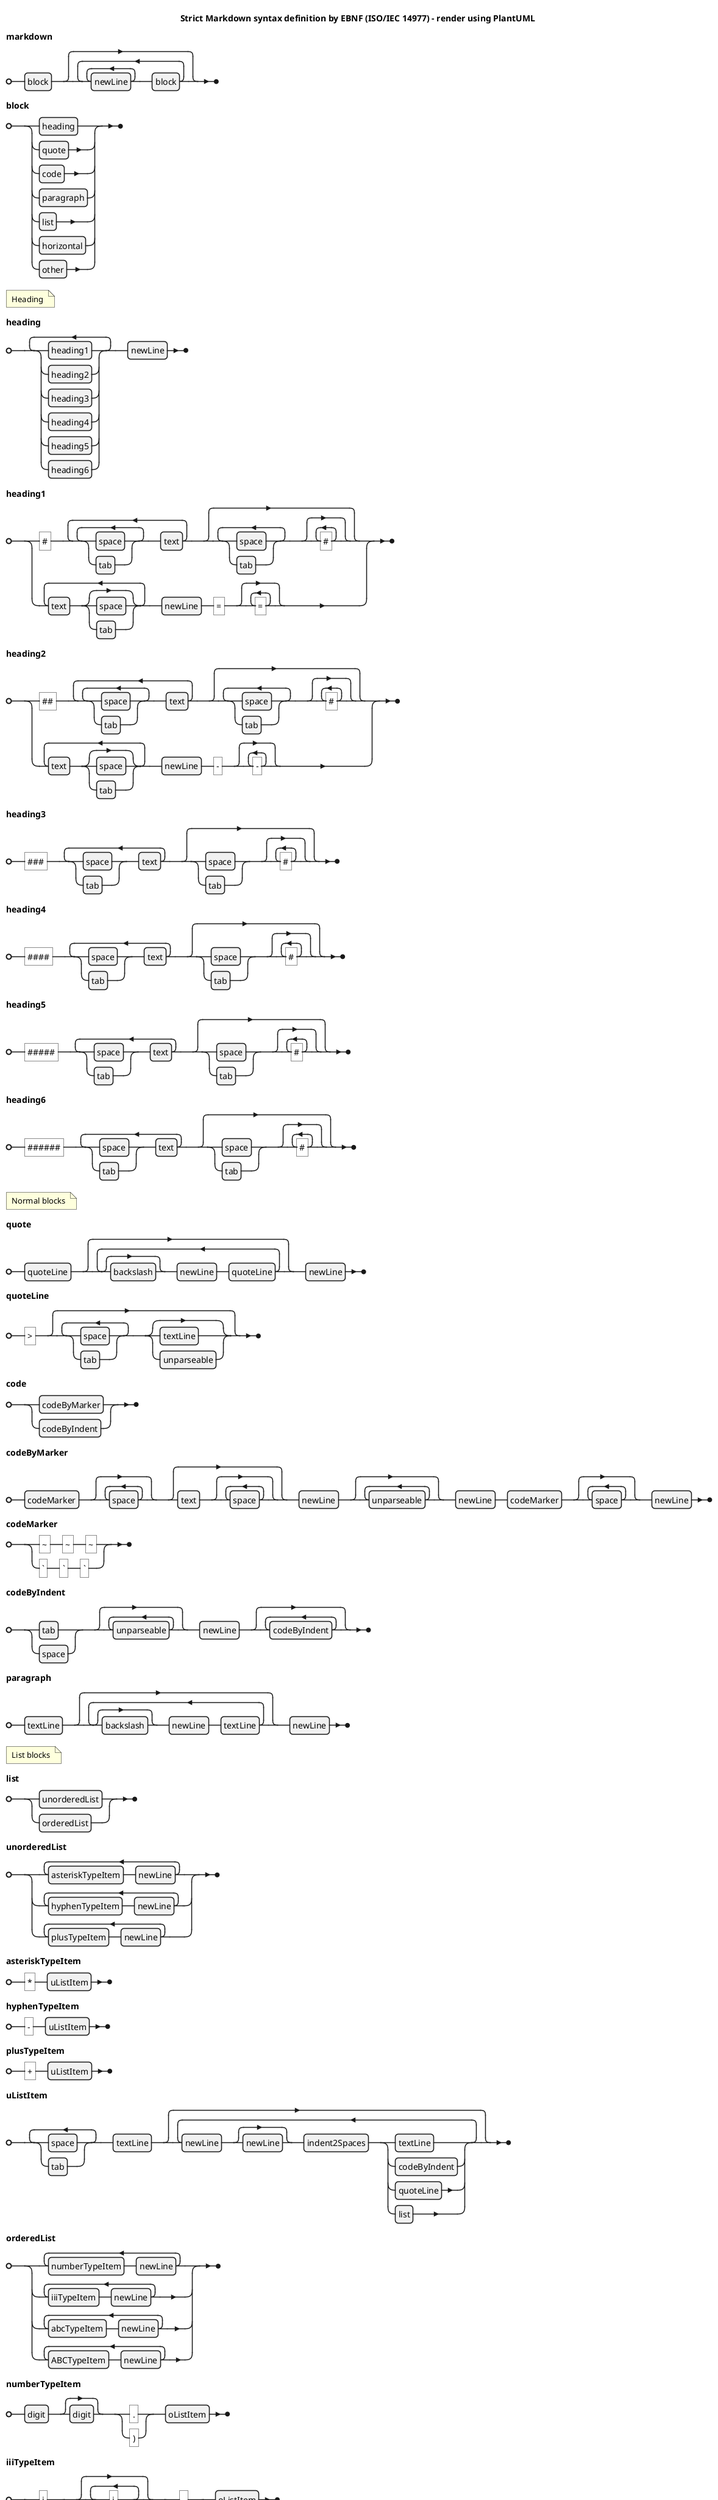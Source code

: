 @startebnf
title Strict Markdown syntax definition by EBNF (ISO/IEC 14977) - render using PlantUML
  
markdown      = block, {{newLine}-, block};
block         = heading | quote | code | paragraph | list | horizontal | other;
 
(* Heading *)
heading       = {heading1 | heading2 | heading3 | heading4 | heading5 | heading6}-, newLine ;
heading1      = "#", {{ space | tab }-, text}-, [ {space | tab}-, {"#"}] | { text, [ space | tab ] }-, newLine, "=", {"="};
heading2      = "##", {{ space | tab }-, text}-, [ {space | tab}-, {"#"}] | { text, [ space | tab ] }-, newLine, "-", {"-"} ;
heading3      = "###", {( space | tab ), text}-, [ (space | tab), {"#"}] ;
heading4      = "####", {( space | tab ), text}-, [ (space | tab), {"#"}] ;
heading5      = "#####", {( space | tab ), text}-, [ (space | tab), {"#"}] ;
heading6      = "######", {( space | tab ), text}-, [ (space | tab), {"#"}] ;
 
(* Normal blocks *)
quote         = quoteLine, {[backslash], newLine, quoteLine}, newLine;
quoteLine     = ">", [ { space | tab }-, [textLine | unparseable]];

code          = codeByMarker | codeByIndent;
codeByMarker  = codeMarker, {space}, [text, {space}], newLine, {unparseable}, newLine, codeMarker, {space}, newLine;
codeMarker    = ("~", "~", "~" | "`", "`", "`");

codeByIndent  = (tab | space), {unparseable}, newLine, {codeByIndent};

paragraph     = textLine, {[backslash], newLine, textLine}, newLine ;

 (* List blocks *)
list          = unorderedList | orderedList;
unorderedList = {asteriskTypeItem, newLine}- | {hyphenTypeItem, newLine}- | {plusTypeItem, newLine}-;

asteriskTypeItem = "*", uListItem;
hyphenTypeItem = "-", uListItem;
plusTypeItem = "+", uListItem;

uListItem = {space | tab}-, textLine, {newLine, [newLine], indent2Spaces, (textLine | codeByIndent | quoteLine | list )};

orderedList = {numberTypeItem, newLine}-  | {iiiTypeItem, newLine}- | {abcTypeItem, newLine}- | {ABCTypeItem, newLine}-;

numberTypeItem = digit, [digit], ("." | ")"), oListItem;
iiiTypeItem = ("i" | "v" | "x"), {("i" | "v" | "x")}, ("." | ")"), oListItem;
abcTypeItem = lowerCase,("." | ")"), oListItem;
ABCTypeItem = upperCase,("." | ")"), oListItem;

oListItem = {space | tab}-, textLine, {newLine, [newLine], indent3Spaces, (textLine | codeByIndent | quoteLine | list )};

(* Other blocks *)

indent2Spaces   = space, space, [space] | tab;

indent3Spaces   = space, space, space, [space] | tab;

horizontal    = ("-", "-", {"-"}- | "_", "_", {"_"}- | "=", "=", {"="}-), newLine;

other = { unparseable }, newLine ;

(* inline text *) 

textLine = { (text | strikethrough | bold | italic | inlineCode | underline | link), {space | tab } }-;

strikethrough = "~", "~", {(text | bold | italic | link | inlineCode | underline), {space | tab} }-, "~", "~";
bold          = "*", "*", {(text | italic | link | inlineCode | underline), {space | tab} }-, "*", "*";
italic        = "*", {(text | link | inlineCode | underline), {space | tab} }-, "*";
underline     =  "_", "_", {(text | inlineCode), {space | tab}}-, "_", "_" ;
inlineCode    = "`", {text | space | tab | "*" }-, "`" ;

link          = "[", { text |  space | tab }, "]", "(", url, ")" ;
image          = "!", ["[", { text |  space | tab }, "]"], "(", url, ")" ;

unparseable    = {(text | specialCharacter | controlCharacter), {space | tab}}-;

(* characters *) 
text          = letter | digit | other;
newLine       = ["\r"], "\n";
 
lowerCase     = "a" | "b" | "c" | "..." | "z";
upperCase     = "A" | "B" | "C" | "..." | "Z";
letter        = lowerCase | upperCase;
digit         = "0" | "1" | "2" | "3" | "4" | "5" | "6" | "7" | "8" | "9" ;
other         = "'" | '"' | "," | "." | "?" | "!" | ":" | ";" | "#" | "&" | "<" | "/" | "=" | "_" | "@" | "-" | ">" | "+" | "~";
specialCharacter = "*" | "`";
backslash = "\";
controlCharacter = "\0" | "\";

space         = "\s";
tab           = "\t";

url           = letter, {letter | digit | "." | "?" | "!" | ":" | "-" | "_" | "/" | "+" } ;

@endebnf
